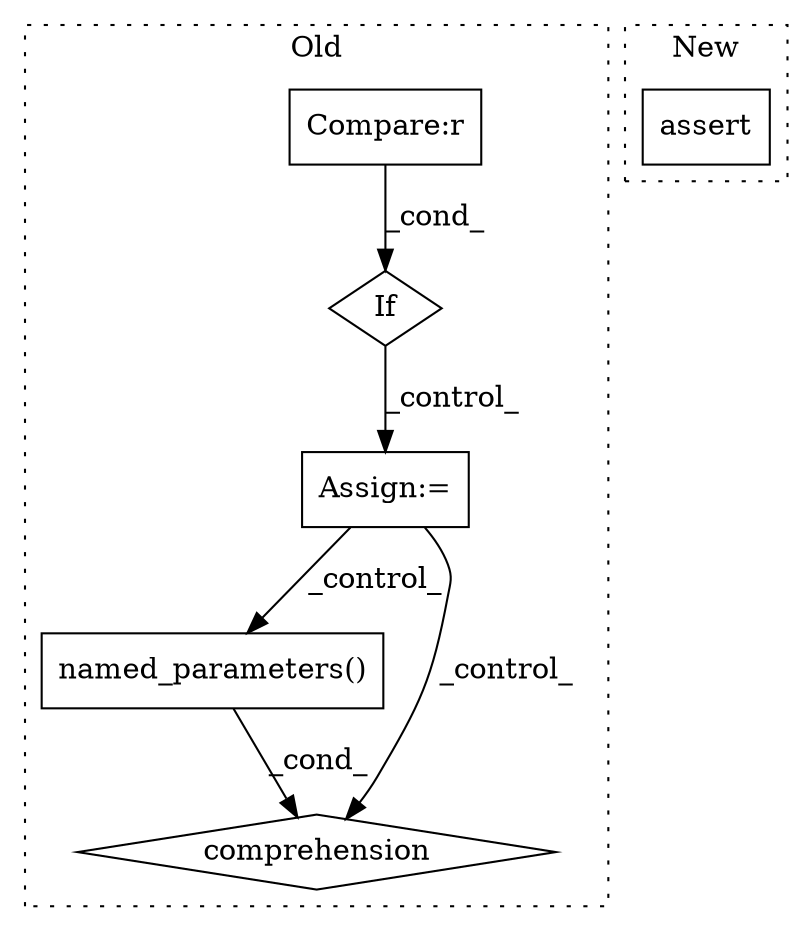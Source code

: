 digraph G {
subgraph cluster0 {
1 [label="named_parameters()" a="75" s="3786" l="25" shape="box"];
3 [label="comprehension" a="45" s="3771" l="3" shape="diamond"];
4 [label="Assign:=" a="68" s="3156" l="3" shape="box"];
5 [label="If" a="96" s="2814" l="3" shape="diamond"];
6 [label="Compare:r" a="40" s="2817" l="12" shape="box"];
label = "Old";
style="dotted";
}
subgraph cluster1 {
2 [label="assert" a="65" s="2292" l="7" shape="box"];
label = "New";
style="dotted";
}
1 -> 3 [label="_cond_"];
4 -> 3 [label="_control_"];
4 -> 1 [label="_control_"];
5 -> 4 [label="_control_"];
6 -> 5 [label="_cond_"];
}